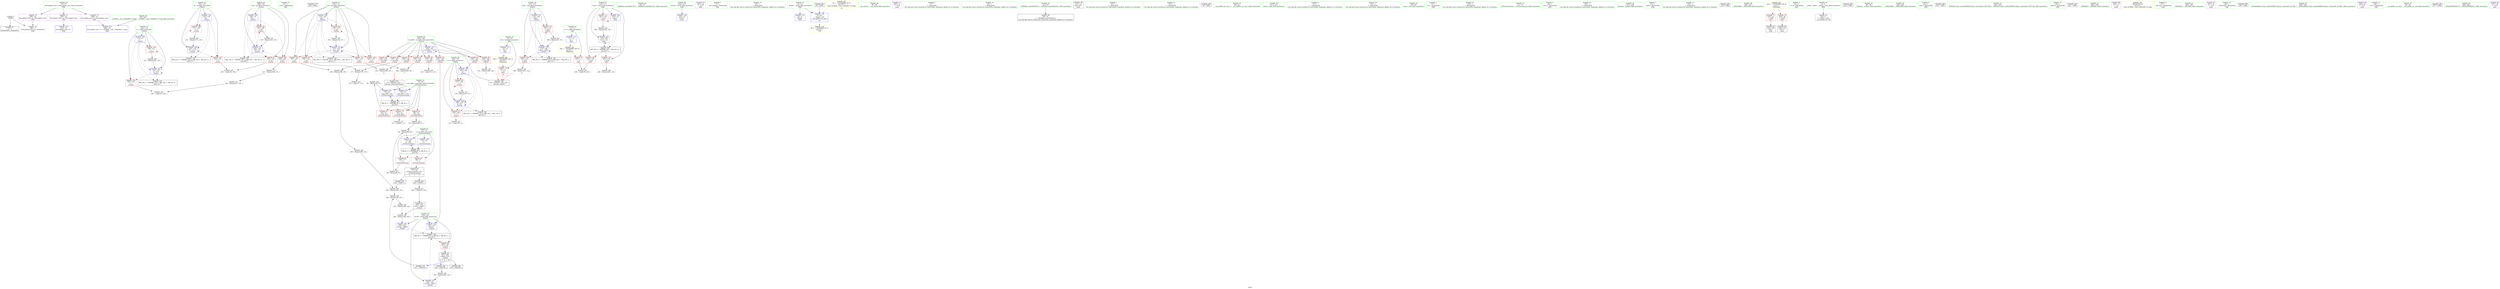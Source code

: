 digraph "SVFG" {
	label="SVFG";

	Node0x55a4ac565da0 [shape=record,color=grey,label="{NodeID: 0\nNullPtr}"];
	Node0x55a4ac565da0 -> Node0x55a4ac574be0[style=solid];
	Node0x55a4ac565da0 -> Node0x55a4ac578ea0[style=solid];
	Node0x55a4ac573390 [shape=record,color=red,label="{NodeID: 97\n164\<--108\n\<--len\n_Z3ansx\n}"];
	Node0x55a4ac573390 -> Node0x55a4ac580930[style=solid];
	Node0x55a4ac571300 [shape=record,color=green,label="{NodeID: 14\n31\<--1\n.str.6\<--dummyObj\nGlob }"];
	Node0x55a4ac2d0cf0 [shape=record,color=black,label="{NodeID: 277\n229 = PHI()\n}"];
	Node0x55a4ac577040 [shape=record,color=grey,label="{NodeID: 194\n93 = Binary(92, 87, )\n}"];
	Node0x55a4ac577040 -> Node0x55a4ac5792e0[style=solid];
	Node0x55a4ac573ef0 [shape=record,color=red,label="{NodeID: 111\n263\<--216\n\<--tnum\nmain\n}"];
	Node0x55a4ac573ef0 -> Node0x55a4ac580330[style=solid];
	Node0x55a4ac572100 [shape=record,color=green,label="{NodeID: 28\n42\<--43\n_ZNSt8ios_base4InitC1Ev\<--_ZNSt8ios_base4InitC1Ev_field_insensitive\n}"];
	Node0x55a4ac59b230 [shape=record,color=black,label="{NodeID: 291\n74 = PHI(192, 202, )\n0th arg _Z10reversenumx }"];
	Node0x55a4ac59b230 -> Node0x55a4ac579070[style=solid];
	Node0x55a4ac57f730 [shape=record,color=grey,label="{NodeID: 208\n188 = Binary(186, 187, )\n}"];
	Node0x55a4ac57f730 -> Node0x55a4ac57f8b0[style=solid];
	Node0x55a4ac579550 [shape=record,color=blue,label="{NodeID: 125\n106\<--126\nh\<--\n_Z3ansx\n}"];
	Node0x55a4ac579550 -> Node0x55a4ac576a10[style=dashed];
	Node0x55a4ac579550 -> Node0x55a4ac576ae0[style=dashed];
	Node0x55a4ac579550 -> Node0x55a4ac5797c0[style=dashed];
	Node0x55a4ac579550 -> Node0x55a4ac5893b0[style=dashed];
	Node0x55a4ac572db0 [shape=record,color=green,label="{NodeID: 42\n112\<--113\ni\<--i_field_insensitive\n_Z3ansx\n}"];
	Node0x55a4ac572db0 -> Node0x55a4ac573870[style=solid];
	Node0x55a4ac572db0 -> Node0x55a4ac573940[style=solid];
	Node0x55a4ac572db0 -> Node0x55a4ac579960[style=solid];
	Node0x55a4ac572db0 -> Node0x55a4ac579b00[style=solid];
	Node0x55a4ac580c30 [shape=record,color=grey,label="{NodeID: 222\n150 = cmp(145, 148, )\n}"];
	Node0x55a4ac57a0b0 [shape=record,color=blue,label="{NodeID: 139\n214\<--12\nretval\<--\nmain\n}"];
	Node0x55a4ac574ae0 [shape=record,color=green,label="{NodeID: 56\n35\<--292\n_GLOBAL__sub_I_GlebsHP_0_0.cpp\<--_GLOBAL__sub_I_GlebsHP_0_0.cpp_field_insensitive\n}"];
	Node0x55a4ac574ae0 -> Node0x55a4ac578da0[style=solid];
	Node0x55a4ac5756d0 [shape=record,color=purple,label="{NodeID: 70\n241\<--29\n\<--.str.5\nmain\n}"];
	Node0x55a4ac5762c0 [shape=record,color=red,label="{NodeID: 84\n209\<--102\n\<--retval\n_Z3ansx\n}"];
	Node0x55a4ac5762c0 -> Node0x55a4ac575050[style=solid];
	Node0x55a4ac5696c0 [shape=record,color=green,label="{NodeID: 1\n7\<--1\n__dso_handle\<--dummyObj\nGlob }"];
	Node0x55a4ac573460 [shape=record,color=red,label="{NodeID: 98\n152\<--110\n\<--pw\n_Z3ansx\n}"];
	Node0x55a4ac573460 -> Node0x55a4ac57f5b0[style=solid];
	Node0x55a4ac571400 [shape=record,color=green,label="{NodeID: 15\n34\<--1\n\<--dummyObj\nCan only get source location for instruction, argument, global var or function.}"];
	Node0x55a4ac59a3e0 [shape=record,color=black,label="{NodeID: 278\n193 = PHI(73, )\n}"];
	Node0x55a4ac59a3e0 -> Node0x55a4ac57efb0[style=solid];
	Node0x55a4ac5771c0 [shape=record,color=grey,label="{NodeID: 195\n181 = Binary(180, 142, )\n|{<s0>4}}"];
	Node0x55a4ac5771c0:s0 -> Node0x55a4ac59b610[style=solid,color=red];
	Node0x55a4ac573fc0 [shape=record,color=blue,label="{NodeID: 112\n8\<--9\n_ZL2pi\<--\nGlob }"];
	Node0x55a4ac572200 [shape=record,color=green,label="{NodeID: 29\n48\<--49\n__cxa_atexit\<--__cxa_atexit_field_insensitive\n}"];
	Node0x55a4ac59b610 [shape=record,color=black,label="{NodeID: 292\n101 = PHI(181, 196, 252, )\n0th arg _Z3ansx }"];
	Node0x55a4ac59b610 -> Node0x55a4ac5793b0[style=solid];
	Node0x55a4ac57f8b0 [shape=record,color=grey,label="{NodeID: 209\n189 = Binary(188, 142, )\n}"];
	Node0x55a4ac57f8b0 -> Node0x55a4ac57efb0[style=solid];
	Node0x55a4ac579620 [shape=record,color=blue,label="{NodeID: 126\n108\<--12\nlen\<--\n_Z3ansx\n}"];
	Node0x55a4ac579620 -> Node0x55a4ac576bb0[style=dashed];
	Node0x55a4ac579620 -> Node0x55a4ac5732c0[style=dashed];
	Node0x55a4ac579620 -> Node0x55a4ac573390[style=dashed];
	Node0x55a4ac579620 -> Node0x55a4ac5796f0[style=dashed];
	Node0x55a4ac579620 -> Node0x55a4ac5898b0[style=dashed];
	Node0x55a4ac572e80 [shape=record,color=green,label="{NodeID: 43\n114\<--115\nhpw\<--hpw_field_insensitive\n_Z3ansx\n}"];
	Node0x55a4ac572e80 -> Node0x55a4ac573a10[style=solid];
	Node0x55a4ac572e80 -> Node0x55a4ac573ae0[style=solid];
	Node0x55a4ac572e80 -> Node0x55a4ac579bd0[style=solid];
	Node0x55a4ac572e80 -> Node0x55a4ac579d70[style=solid];
	Node0x55a4ac580db0 [shape=record,color=grey,label="{NodeID: 223\n131 = cmp(130, 15, )\n}"];
	Node0x55a4ac57a180 [shape=record,color=blue,label="{NodeID: 140\n216\<--12\ntnum\<--\nmain\n}"];
	Node0x55a4ac57a180 -> Node0x55a4ac58c5b0[style=dashed];
	Node0x55a4ac574be0 [shape=record,color=black,label="{NodeID: 57\n2\<--3\ndummyVal\<--dummyVal\n}"];
	Node0x55a4ac5757a0 [shape=record,color=purple,label="{NodeID: 71\n250\<--31\n\<--.str.6\nmain\n}"];
	Node0x55a4ac576390 [shape=record,color=red,label="{NodeID: 85\n119\<--104\n\<--val.addr\n_Z3ansx\n}"];
	Node0x55a4ac576390 -> Node0x55a4ac5807b0[style=solid];
	Node0x55a4ac570370 [shape=record,color=green,label="{NodeID: 2\n9\<--1\n\<--dummyObj\nCan only get source location for instruction, argument, global var or function.}"];
	Node0x55a4ac573530 [shape=record,color=red,label="{NodeID: 99\n176\<--110\n\<--pw\n_Z3ansx\n}"];
	Node0x55a4ac573530 -> Node0x55a4ac577640[style=solid];
	Node0x55a4ac571500 [shape=record,color=green,label="{NodeID: 16\n64\<--1\n\<--dummyObj\nCan only get source location for instruction, argument, global var or function.}"];
	Node0x55a4ac59a5d0 [shape=record,color=black,label="{NodeID: 279\n197 = PHI(100, )\n}"];
	Node0x55a4ac59a5d0 -> Node0x55a4ac577340[style=solid];
	Node0x55a4ac577340 [shape=record,color=grey,label="{NodeID: 196\n198 = Binary(194, 197, )\n}"];
	Node0x55a4ac577340 -> Node0x55a4ac576ec0[style=solid];
	Node0x55a4ac5740c0 [shape=record,color=blue,label="{NodeID: 113\n11\<--12\ntc\<--\nGlob }"];
	Node0x55a4ac5740c0 -> Node0x55a4ac58d8d0[style=dashed];
	Node0x55a4ac572300 [shape=record,color=green,label="{NodeID: 30\n47\<--53\n_ZNSt8ios_base4InitD1Ev\<--_ZNSt8ios_base4InitD1Ev_field_insensitive\n}"];
	Node0x55a4ac572300 -> Node0x55a4ac574db0[style=solid];
	Node0x55a4ac57fa30 [shape=record,color=grey,label="{NodeID: 210\n206 = Binary(199, 205, )\n}"];
	Node0x55a4ac57fa30 -> Node0x55a4ac579fe0[style=solid];
	Node0x55a4ac5796f0 [shape=record,color=blue,label="{NodeID: 127\n108\<--134\nlen\<--inc\n_Z3ansx\n}"];
	Node0x55a4ac5796f0 -> Node0x55a4ac576bb0[style=dashed];
	Node0x55a4ac5796f0 -> Node0x55a4ac5732c0[style=dashed];
	Node0x55a4ac5796f0 -> Node0x55a4ac573390[style=dashed];
	Node0x55a4ac5796f0 -> Node0x55a4ac5796f0[style=dashed];
	Node0x55a4ac5796f0 -> Node0x55a4ac5898b0[style=dashed];
	Node0x55a4ac572f50 [shape=record,color=green,label="{NodeID: 44\n116\<--117\ni5\<--i5_field_insensitive\n_Z3ansx\n}"];
	Node0x55a4ac572f50 -> Node0x55a4ac573bb0[style=solid];
	Node0x55a4ac572f50 -> Node0x55a4ac573c80[style=solid];
	Node0x55a4ac572f50 -> Node0x55a4ac579ca0[style=solid];
	Node0x55a4ac572f50 -> Node0x55a4ac579e40[style=solid];
	Node0x55a4ac580f30 [shape=record,color=grey,label="{NodeID: 224\n236 = cmp(234, 235, )\n}"];
	Node0x55a4ac57a250 [shape=record,color=blue,label="{NodeID: 141\n216\<--264\ntnum\<--inc\nmain\n}"];
	Node0x55a4ac57a250 -> Node0x55a4ac58c5b0[style=dashed];
	Node0x55a4ac574ce0 [shape=record,color=black,label="{NodeID: 58\n213\<--12\nmain_ret\<--\nmain\n}"];
	Node0x55a4ac575870 [shape=record,color=purple,label="{NodeID: 72\n297\<--33\nllvm.global_ctors_0\<--llvm.global_ctors\nGlob }"];
	Node0x55a4ac575870 -> Node0x55a4ac578ca0[style=solid];
	Node0x55a4ac576460 [shape=record,color=red,label="{NodeID: 86\n123\<--104\n\<--val.addr\n_Z3ansx\n}"];
	Node0x55a4ac576460 -> Node0x55a4ac579480[style=solid];
	Node0x55a4ac570400 [shape=record,color=green,label="{NodeID: 3\n12\<--1\n\<--dummyObj\nCan only get source location for instruction, argument, global var or function.}"];
	Node0x55a4ac573600 [shape=record,color=red,label="{NodeID: 100\n187\<--110\n\<--pw\n_Z3ansx\n}"];
	Node0x55a4ac573600 -> Node0x55a4ac57f730[style=solid];
	Node0x55a4ac571600 [shape=record,color=green,label="{NodeID: 17\n87\<--1\n\<--dummyObj\nCan only get source location for instruction, argument, global var or function.}"];
	Node0x55a4ac59a6d0 [shape=record,color=black,label="{NodeID: 280\n45 = PHI()\n}"];
	Node0x55a4ac5774c0 [shape=record,color=grey,label="{NodeID: 197\n90 = Binary(86, 89, )\n}"];
	Node0x55a4ac5774c0 -> Node0x55a4ac579210[style=solid];
	Node0x55a4ac5741c0 [shape=record,color=blue,label="{NodeID: 114\n14\<--15\nval\<--\nGlob }"];
	Node0x55a4ac5741c0 -> Node0x55a4ac58d9b0[style=dashed];
	Node0x55a4ac572400 [shape=record,color=green,label="{NodeID: 31\n60\<--61\n__cxx_global_var_init.1\<--__cxx_global_var_init.1_field_insensitive\n}"];
	Node0x55a4ac57fbb0 [shape=record,color=grey,label="{NodeID: 211\n148 = Binary(147, 149, )\n}"];
	Node0x55a4ac57fbb0 -> Node0x55a4ac580c30[style=solid];
	Node0x55a4ac5797c0 [shape=record,color=blue,label="{NodeID: 128\n106\<--138\nh\<--div\n_Z3ansx\n}"];
	Node0x55a4ac5797c0 -> Node0x55a4ac576a10[style=dashed];
	Node0x55a4ac5797c0 -> Node0x55a4ac576ae0[style=dashed];
	Node0x55a4ac5797c0 -> Node0x55a4ac5797c0[style=dashed];
	Node0x55a4ac5797c0 -> Node0x55a4ac5893b0[style=dashed];
	Node0x55a4ac573020 [shape=record,color=green,label="{NodeID: 45\n211\<--212\nmain\<--main_field_insensitive\n}"];
	Node0x55a4ac574db0 [shape=record,color=black,label="{NodeID: 59\n46\<--47\n\<--_ZNSt8ios_base4InitD1Ev\nCan only get source location for instruction, argument, global var or function.}"];
	Node0x55a4ac575970 [shape=record,color=purple,label="{NodeID: 73\n298\<--33\nllvm.global_ctors_1\<--llvm.global_ctors\nGlob }"];
	Node0x55a4ac575970 -> Node0x55a4ac578da0[style=solid];
	Node0x55a4ac576530 [shape=record,color=red,label="{NodeID: 87\n126\<--104\n\<--val.addr\n_Z3ansx\n}"];
	Node0x55a4ac576530 -> Node0x55a4ac579550[style=solid];
	Node0x55a4ac570490 [shape=record,color=green,label="{NodeID: 4\n15\<--1\n\<--dummyObj\nCan only get source location for instruction, argument, global var or function.}"];
	Node0x55a4ac5736d0 [shape=record,color=red,label="{NodeID: 101\n191\<--110\n\<--pw\n_Z3ansx\n}"];
	Node0x55a4ac5736d0 -> Node0x55a4ac5777c0[style=solid];
	Node0x55a4ac571700 [shape=record,color=green,label="{NodeID: 18\n121\<--1\n\<--dummyObj\nCan only get source location for instruction, argument, global var or function.}"];
	Node0x55a4ac59a7a0 [shape=record,color=black,label="{NodeID: 281\n63 = PHI()\n}"];
	Node0x55a4ac59a7a0 -> Node0x55a4ac578fa0[style=solid];
	Node0x55a4ac577640 [shape=record,color=grey,label="{NodeID: 198\n177 = Binary(175, 176, )\n}"];
	Node0x55a4ac577640 -> Node0x55a4ac580630[style=solid];
	Node0x55a4ac578ca0 [shape=record,color=blue,label="{NodeID: 115\n297\<--34\nllvm.global_ctors_0\<--\nGlob }"];
	Node0x55a4ac572500 [shape=record,color=green,label="{NodeID: 32\n65\<--66\nacos\<--acos_field_insensitive\n}"];
	Node0x55a4ac57fd30 [shape=record,color=grey,label="{NodeID: 212\n202 = Binary(200, 201, )\n|{<s0>7}}"];
	Node0x55a4ac57fd30:s0 -> Node0x55a4ac59b230[style=solid,color=red];
	Node0x55a4ac579890 [shape=record,color=blue,label="{NodeID: 129\n110\<--142\npw\<--\n_Z3ansx\n}"];
	Node0x55a4ac579890 -> Node0x55a4ac573460[style=dashed];
	Node0x55a4ac579890 -> Node0x55a4ac573530[style=dashed];
	Node0x55a4ac579890 -> Node0x55a4ac573600[style=dashed];
	Node0x55a4ac579890 -> Node0x55a4ac5736d0[style=dashed];
	Node0x55a4ac579890 -> Node0x55a4ac5737a0[style=dashed];
	Node0x55a4ac579890 -> Node0x55a4ac579a30[style=dashed];
	Node0x55a4ac579890 -> Node0x55a4ac589db0[style=dashed];
	Node0x55a4ac573120 [shape=record,color=green,label="{NodeID: 46\n214\<--215\nretval\<--retval_field_insensitive\nmain\n}"];
	Node0x55a4ac573120 -> Node0x55a4ac57a0b0[style=solid];
	Node0x55a4ac574eb0 [shape=record,color=black,label="{NodeID: 60\n73\<--96\n_Z10reversenumx_ret\<--\n_Z10reversenumx\n|{<s0>5|<s1>7}}"];
	Node0x55a4ac574eb0:s0 -> Node0x55a4ac59a3e0[style=solid,color=blue];
	Node0x55a4ac574eb0:s1 -> Node0x55a4ac59aa10[style=solid,color=blue];
	Node0x55a4ac58c5b0 [shape=record,color=black,label="{NodeID: 240\nMR_32V_3 = PHI(MR_32V_4, MR_32V_2, )\npts\{217 \}\n}"];
	Node0x55a4ac58c5b0 -> Node0x55a4ac573d50[style=dashed];
	Node0x55a4ac58c5b0 -> Node0x55a4ac573e20[style=dashed];
	Node0x55a4ac58c5b0 -> Node0x55a4ac573ef0[style=dashed];
	Node0x55a4ac58c5b0 -> Node0x55a4ac57a250[style=dashed];
	Node0x55a4ac575a70 [shape=record,color=purple,label="{NodeID: 74\n299\<--33\nllvm.global_ctors_2\<--llvm.global_ctors\nGlob }"];
	Node0x55a4ac575a70 -> Node0x55a4ac578ea0[style=solid];
	Node0x55a4ac576600 [shape=record,color=red,label="{NodeID: 88\n175\<--104\n\<--val.addr\n_Z3ansx\n}"];
	Node0x55a4ac576600 -> Node0x55a4ac577640[style=solid];
	Node0x55a4ac570520 [shape=record,color=green,label="{NodeID: 5\n17\<--1\n.str\<--dummyObj\nGlob }"];
	Node0x55a4ac5737a0 [shape=record,color=red,label="{NodeID: 102\n201\<--110\n\<--pw\n_Z3ansx\n}"];
	Node0x55a4ac5737a0 -> Node0x55a4ac57fd30[style=solid];
	Node0x55a4ac571800 [shape=record,color=green,label="{NodeID: 19\n135\<--1\n\<--dummyObj\nCan only get source location for instruction, argument, global var or function.}"];
	Node0x55a4ac59a870 [shape=record,color=black,label="{NodeID: 282\n182 = PHI(100, )\n}"];
	Node0x55a4ac59a870 -> Node0x55a4ac57ee70[style=solid];
	Node0x55a4ac5777c0 [shape=record,color=grey,label="{NodeID: 199\n192 = Binary(190, 191, )\n|{<s0>5}}"];
	Node0x55a4ac5777c0:s0 -> Node0x55a4ac59b230[style=solid,color=red];
	Node0x55a4ac578da0 [shape=record,color=blue,label="{NodeID: 116\n298\<--35\nllvm.global_ctors_1\<--_GLOBAL__sub_I_GlebsHP_0_0.cpp\nGlob }"];
	Node0x55a4ac572600 [shape=record,color=green,label="{NodeID: 33\n71\<--72\n_Z10reversenumx\<--_Z10reversenumx_field_insensitive\n}"];
	Node0x55a4ac57feb0 [shape=record,color=grey,label="{NodeID: 213\n147 = Binary(146, 135, )\n}"];
	Node0x55a4ac57feb0 -> Node0x55a4ac57fbb0[style=solid];
	Node0x55a4ac579960 [shape=record,color=blue,label="{NodeID: 130\n112\<--12\ni\<--\n_Z3ansx\n}"];
	Node0x55a4ac579960 -> Node0x55a4ac573870[style=dashed];
	Node0x55a4ac579960 -> Node0x55a4ac573940[style=dashed];
	Node0x55a4ac579960 -> Node0x55a4ac579b00[style=dashed];
	Node0x55a4ac579960 -> Node0x55a4ac58a2b0[style=dashed];
	Node0x55a4ac5731f0 [shape=record,color=green,label="{NodeID: 47\n216\<--217\ntnum\<--tnum_field_insensitive\nmain\n}"];
	Node0x55a4ac5731f0 -> Node0x55a4ac573d50[style=solid];
	Node0x55a4ac5731f0 -> Node0x55a4ac573e20[style=solid];
	Node0x55a4ac5731f0 -> Node0x55a4ac573ef0[style=solid];
	Node0x55a4ac5731f0 -> Node0x55a4ac57a180[style=solid];
	Node0x55a4ac5731f0 -> Node0x55a4ac57a250[style=solid];
	Node0x55a4ac5884b0 [shape=record,color=black,label="{NodeID: 227\nMR_4V_3 = PHI(MR_4V_4, MR_4V_2, )\npts\{76 \}\n}"];
	Node0x55a4ac5884b0 -> Node0x55a4ac575eb0[style=dashed];
	Node0x55a4ac5884b0 -> Node0x55a4ac575f80[style=dashed];
	Node0x55a4ac5884b0 -> Node0x55a4ac576050[style=dashed];
	Node0x55a4ac5884b0 -> Node0x55a4ac5792e0[style=dashed];
	Node0x55a4ac574f80 [shape=record,color=black,label="{NodeID: 61\n205\<--204\nconv\<--cmp27\n_Z3ansx\n}"];
	Node0x55a4ac574f80 -> Node0x55a4ac57fa30[style=solid];
	Node0x55a4ac575b70 [shape=record,color=red,label="{NodeID: 75\n235\<--11\n\<--tc\nmain\n}"];
	Node0x55a4ac575b70 -> Node0x55a4ac580f30[style=solid];
	Node0x55a4ac5766d0 [shape=record,color=red,label="{NodeID: 89\n180\<--104\n\<--val.addr\n_Z3ansx\n}"];
	Node0x55a4ac5766d0 -> Node0x55a4ac5771c0[style=solid];
	Node0x55a4ac570d60 [shape=record,color=green,label="{NodeID: 6\n19\<--1\n.str.2\<--dummyObj\nGlob }"];
	Node0x55a4ac573870 [shape=record,color=red,label="{NodeID: 103\n145\<--112\n\<--i\n_Z3ansx\n}"];
	Node0x55a4ac573870 -> Node0x55a4ac580c30[style=solid];
	Node0x55a4ac571900 [shape=record,color=green,label="{NodeID: 20\n142\<--1\n\<--dummyObj\nCan only get source location for instruction, argument, global var or function.}"];
	Node0x55a4ac59aa10 [shape=record,color=black,label="{NodeID: 283\n203 = PHI(73, )\n}"];
	Node0x55a4ac59aa10 -> Node0x55a4ac580ab0[style=solid];
	Node0x55a4ac577940 [shape=record,color=grey,label="{NodeID: 200\n172 = Binary(171, 135, )\n}"];
	Node0x55a4ac577940 -> Node0x55a4ac579e40[style=solid];
	Node0x55a4ac578ea0 [shape=record,color=blue, style = dotted,label="{NodeID: 117\n299\<--3\nllvm.global_ctors_2\<--dummyVal\nGlob }"];
	Node0x55a4ac572700 [shape=record,color=green,label="{NodeID: 34\n75\<--76\nnum.addr\<--num.addr_field_insensitive\n_Z10reversenumx\n}"];
	Node0x55a4ac572700 -> Node0x55a4ac575eb0[style=solid];
	Node0x55a4ac572700 -> Node0x55a4ac575f80[style=solid];
	Node0x55a4ac572700 -> Node0x55a4ac576050[style=solid];
	Node0x55a4ac572700 -> Node0x55a4ac579070[style=solid];
	Node0x55a4ac572700 -> Node0x55a4ac5792e0[style=solid];
	Node0x55a4ac580030 [shape=record,color=grey,label="{NodeID: 214\n134 = Binary(133, 135, )\n}"];
	Node0x55a4ac580030 -> Node0x55a4ac5796f0[style=solid];
	Node0x55a4ac579a30 [shape=record,color=blue,label="{NodeID: 131\n110\<--153\npw\<--mul\n_Z3ansx\n}"];
	Node0x55a4ac579a30 -> Node0x55a4ac573460[style=dashed];
	Node0x55a4ac579a30 -> Node0x55a4ac573530[style=dashed];
	Node0x55a4ac579a30 -> Node0x55a4ac573600[style=dashed];
	Node0x55a4ac579a30 -> Node0x55a4ac5736d0[style=dashed];
	Node0x55a4ac579a30 -> Node0x55a4ac5737a0[style=dashed];
	Node0x55a4ac579a30 -> Node0x55a4ac579a30[style=dashed];
	Node0x55a4ac579a30 -> Node0x55a4ac589db0[style=dashed];
	Node0x55a4ac5742e0 [shape=record,color=green,label="{NodeID: 48\n223\<--224\nfreopen\<--freopen_field_insensitive\n}"];
	Node0x55a4ac5889b0 [shape=record,color=black,label="{NodeID: 228\nMR_6V_3 = PHI(MR_6V_4, MR_6V_2, )\npts\{78 \}\n}"];
	Node0x55a4ac5889b0 -> Node0x55a4ac576120[style=dashed];
	Node0x55a4ac5889b0 -> Node0x55a4ac5761f0[style=dashed];
	Node0x55a4ac5889b0 -> Node0x55a4ac579210[style=dashed];
	Node0x55a4ac575050 [shape=record,color=black,label="{NodeID: 62\n100\<--209\n_Z3ansx_ret\<--\n_Z3ansx\n|{<s0>4|<s1>6|<s2>15}}"];
	Node0x55a4ac575050:s0 -> Node0x55a4ac59a870[style=solid,color=blue];
	Node0x55a4ac575050:s1 -> Node0x55a4ac59a5d0[style=solid,color=blue];
	Node0x55a4ac575050:s2 -> Node0x55a4ac59aec0[style=solid,color=blue];
	Node0x55a4ac575c40 [shape=record,color=red,label="{NodeID: 76\n252\<--14\n\<--val\nmain\n|{<s0>15}}"];
	Node0x55a4ac575c40:s0 -> Node0x55a4ac59b610[style=solid,color=red];
	Node0x55a4ac5767a0 [shape=record,color=red,label="{NodeID: 90\n186\<--104\n\<--val.addr\n_Z3ansx\n}"];
	Node0x55a4ac5767a0 -> Node0x55a4ac57f730[style=solid];
	Node0x55a4ac570df0 [shape=record,color=green,label="{NodeID: 7\n21\<--1\nstdin\<--dummyObj\nGlob }"];
	Node0x55a4ac573940 [shape=record,color=red,label="{NodeID: 104\n156\<--112\n\<--i\n_Z3ansx\n}"];
	Node0x55a4ac573940 -> Node0x55a4ac57f130[style=solid];
	Node0x55a4ac571a00 [shape=record,color=green,label="{NodeID: 21\n149\<--1\n\<--dummyObj\nCan only get source location for instruction, argument, global var or function.}"];
	Node0x55a4ac59ab50 [shape=record,color=black,label="{NodeID: 284\n238 = PHI()\n}"];
	Node0x55a4ac577ac0 [shape=record,color=grey,label="{NodeID: 201\n168 = Binary(167, 87, )\n}"];
	Node0x55a4ac577ac0 -> Node0x55a4ac579d70[style=solid];
	Node0x55a4ac578fa0 [shape=record,color=blue,label="{NodeID: 118\n8\<--63\n_ZL2pi\<--call\n__cxx_global_var_init.1\n|{<s0>19}}"];
	Node0x55a4ac578fa0:s0 -> Node0x55a4ac590810[style=dashed,color=blue];
	Node0x55a4ac5727d0 [shape=record,color=green,label="{NodeID: 35\n77\<--78\nh\<--h_field_insensitive\n_Z10reversenumx\n}"];
	Node0x55a4ac5727d0 -> Node0x55a4ac576120[style=solid];
	Node0x55a4ac5727d0 -> Node0x55a4ac5761f0[style=solid];
	Node0x55a4ac5727d0 -> Node0x55a4ac579140[style=solid];
	Node0x55a4ac5727d0 -> Node0x55a4ac579210[style=solid];
	Node0x55a4ac5801b0 [shape=record,color=grey,label="{NodeID: 215\n138 = Binary(137, 87, )\n}"];
	Node0x55a4ac5801b0 -> Node0x55a4ac5797c0[style=solid];
	Node0x55a4ac579b00 [shape=record,color=blue,label="{NodeID: 132\n112\<--157\ni\<--inc4\n_Z3ansx\n}"];
	Node0x55a4ac579b00 -> Node0x55a4ac573870[style=dashed];
	Node0x55a4ac579b00 -> Node0x55a4ac573940[style=dashed];
	Node0x55a4ac579b00 -> Node0x55a4ac579b00[style=dashed];
	Node0x55a4ac579b00 -> Node0x55a4ac58a2b0[style=dashed];
	Node0x55a4ac5743e0 [shape=record,color=green,label="{NodeID: 49\n230\<--231\n_ZNSirsERi\<--_ZNSirsERi_field_insensitive\n}"];
	Node0x55a4ac588eb0 [shape=record,color=black,label="{NodeID: 229\nMR_8V_3 = PHI(MR_8V_5, MR_8V_2, MR_8V_4, )\npts\{103 \}\n}"];
	Node0x55a4ac588eb0 -> Node0x55a4ac5762c0[style=dashed];
	Node0x55a4ac575120 [shape=record,color=black,label="{NodeID: 63\n222\<--219\ncall\<--\nmain\n}"];
	Node0x55a4ac58d6b0 [shape=record,color=yellow,style=double,label="{NodeID: 243\n2V_1 = ENCHI(MR_2V_0)\npts\{10 \}\nFun[_GLOBAL__sub_I_GlebsHP_0_0.cpp]|{<s0>19}}"];
	Node0x55a4ac58d6b0:s0 -> Node0x55a4ac578fa0[style=dashed,color=red];
	Node0x55a4ac575d10 [shape=record,color=red,label="{NodeID: 77\n219\<--21\n\<--stdin\nmain\n}"];
	Node0x55a4ac575d10 -> Node0x55a4ac575120[style=solid];
	Node0x55a4ac576870 [shape=record,color=red,label="{NodeID: 91\n190\<--104\n\<--val.addr\n_Z3ansx\n}"];
	Node0x55a4ac576870 -> Node0x55a4ac5777c0[style=solid];
	Node0x55a4ac570e80 [shape=record,color=green,label="{NodeID: 8\n22\<--1\n.str.3\<--dummyObj\nGlob }"];
	Node0x55a4ac573a10 [shape=record,color=red,label="{NodeID: 105\n167\<--114\n\<--hpw\n_Z3ansx\n}"];
	Node0x55a4ac573a10 -> Node0x55a4ac577ac0[style=solid];
	Node0x55a4ac571b00 [shape=record,color=green,label="{NodeID: 22\n4\<--6\n_ZStL8__ioinit\<--_ZStL8__ioinit_field_insensitive\nGlob }"];
	Node0x55a4ac571b00 -> Node0x55a4ac5752c0[style=solid];
	Node0x55a4ac59ac20 [shape=record,color=black,label="{NodeID: 285\n242 = PHI()\n}"];
	Node0x55a4ac57ee70 [shape=record,color=grey,label="{NodeID: 202\n183 = Binary(182, 142, )\n}"];
	Node0x55a4ac57ee70 -> Node0x55a4ac579f10[style=solid];
	Node0x55a4ac579070 [shape=record,color=blue,label="{NodeID: 119\n75\<--74\nnum.addr\<--num\n_Z10reversenumx\n}"];
	Node0x55a4ac579070 -> Node0x55a4ac5884b0[style=dashed];
	Node0x55a4ac5728a0 [shape=record,color=green,label="{NodeID: 36\n98\<--99\n_Z3ansx\<--_Z3ansx_field_insensitive\n}"];
	Node0x55a4ac580330 [shape=record,color=grey,label="{NodeID: 216\n264 = Binary(263, 135, )\n}"];
	Node0x55a4ac580330 -> Node0x55a4ac57a250[style=solid];
	Node0x55a4ac579bd0 [shape=record,color=blue,label="{NodeID: 133\n114\<--142\nhpw\<--\n_Z3ansx\n}"];
	Node0x55a4ac579bd0 -> Node0x55a4ac573a10[style=dashed];
	Node0x55a4ac579bd0 -> Node0x55a4ac573ae0[style=dashed];
	Node0x55a4ac579bd0 -> Node0x55a4ac579d70[style=dashed];
	Node0x55a4ac579bd0 -> Node0x55a4ac58a7b0[style=dashed];
	Node0x55a4ac5744e0 [shape=record,color=green,label="{NodeID: 50\n239\<--240\n_ZNSirsERx\<--_ZNSirsERx_field_insensitive\n}"];
	Node0x55a4ac5893b0 [shape=record,color=black,label="{NodeID: 230\nMR_12V_2 = PHI(MR_12V_4, MR_12V_1, MR_12V_4, )\npts\{107 \}\n}"];
	Node0x55a4ac5751f0 [shape=record,color=black,label="{NodeID: 64\n228\<--225\ncall1\<--\nmain\n}"];
	Node0x55a4ac58d7c0 [shape=record,color=yellow,style=double,label="{NodeID: 244\n24V_1 = ENCHI(MR_24V_0)\npts\{1 \}\nFun[main]}"];
	Node0x55a4ac58d7c0 -> Node0x55a4ac575d10[style=dashed];
	Node0x55a4ac58d7c0 -> Node0x55a4ac575de0[style=dashed];
	Node0x55a4ac575de0 [shape=record,color=red,label="{NodeID: 78\n225\<--26\n\<--stdout\nmain\n}"];
	Node0x55a4ac575de0 -> Node0x55a4ac5751f0[style=solid];
	Node0x55a4ac576940 [shape=record,color=red,label="{NodeID: 92\n200\<--104\n\<--val.addr\n_Z3ansx\n}"];
	Node0x55a4ac576940 -> Node0x55a4ac57fd30[style=solid];
	Node0x55a4ac570f10 [shape=record,color=green,label="{NodeID: 9\n24\<--1\n.str.4\<--dummyObj\nGlob }"];
	Node0x55a4ac573ae0 [shape=record,color=red,label="{NodeID: 106\n195\<--114\n\<--hpw\n_Z3ansx\n}"];
	Node0x55a4ac573ae0 -> Node0x55a4ac57f2b0[style=solid];
	Node0x55a4ac571c00 [shape=record,color=green,label="{NodeID: 23\n8\<--10\n_ZL2pi\<--_ZL2pi_field_insensitive\nGlob }"];
	Node0x55a4ac571c00 -> Node0x55a4ac573fc0[style=solid];
	Node0x55a4ac571c00 -> Node0x55a4ac578fa0[style=solid];
	Node0x55a4ac59acf0 [shape=record,color=black,label="{NodeID: 286\n247 = PHI()\n}"];
	Node0x55a4ac57efb0 [shape=record,color=grey,label="{NodeID: 203\n194 = Binary(189, 193, )\n}"];
	Node0x55a4ac57efb0 -> Node0x55a4ac577340[style=solid];
	Node0x55a4ac579140 [shape=record,color=blue,label="{NodeID: 120\n77\<--15\nh\<--\n_Z10reversenumx\n}"];
	Node0x55a4ac579140 -> Node0x55a4ac5889b0[style=dashed];
	Node0x55a4ac5729a0 [shape=record,color=green,label="{NodeID: 37\n102\<--103\nretval\<--retval_field_insensitive\n_Z3ansx\n}"];
	Node0x55a4ac5729a0 -> Node0x55a4ac5762c0[style=solid];
	Node0x55a4ac5729a0 -> Node0x55a4ac579480[style=solid];
	Node0x55a4ac5729a0 -> Node0x55a4ac579f10[style=solid];
	Node0x55a4ac5729a0 -> Node0x55a4ac579fe0[style=solid];
	Node0x55a4ac5804b0 [shape=record,color=grey,label="{NodeID: 217\n83 = cmp(82, 15, )\n}"];
	Node0x55a4ac579ca0 [shape=record,color=blue,label="{NodeID: 134\n116\<--135\ni5\<--\n_Z3ansx\n}"];
	Node0x55a4ac579ca0 -> Node0x55a4ac573bb0[style=dashed];
	Node0x55a4ac579ca0 -> Node0x55a4ac573c80[style=dashed];
	Node0x55a4ac579ca0 -> Node0x55a4ac579e40[style=dashed];
	Node0x55a4ac579ca0 -> Node0x55a4ac58acb0[style=dashed];
	Node0x55a4ac5745e0 [shape=record,color=green,label="{NodeID: 51\n243\<--244\n_ZStlsISt11char_traitsIcEERSt13basic_ostreamIcT_ES5_PKc\<--_ZStlsISt11char_traitsIcEERSt13basic_ostreamIcT_ES5_PKc_field_insensitive\n}"];
	Node0x55a4ac5898b0 [shape=record,color=black,label="{NodeID: 231\nMR_14V_2 = PHI(MR_14V_4, MR_14V_1, MR_14V_4, )\npts\{109 \}\n}"];
	Node0x55a4ac5752c0 [shape=record,color=purple,label="{NodeID: 65\n44\<--4\n\<--_ZStL8__ioinit\n__cxx_global_var_init\n}"];
	Node0x55a4ac58d8d0 [shape=record,color=yellow,style=double,label="{NodeID: 245\n26V_1 = ENCHI(MR_26V_0)\npts\{13 \}\nFun[main]}"];
	Node0x55a4ac58d8d0 -> Node0x55a4ac575b70[style=dashed];
	Node0x55a4ac575eb0 [shape=record,color=red,label="{NodeID: 79\n82\<--75\n\<--num.addr\n_Z10reversenumx\n}"];
	Node0x55a4ac575eb0 -> Node0x55a4ac5804b0[style=solid];
	Node0x55a4ac576a10 [shape=record,color=red,label="{NodeID: 93\n130\<--106\n\<--h\n_Z3ansx\n}"];
	Node0x55a4ac576a10 -> Node0x55a4ac580db0[style=solid];
	Node0x55a4ac570fa0 [shape=record,color=green,label="{NodeID: 10\n26\<--1\nstdout\<--dummyObj\nGlob }"];
	Node0x55a4ac573bb0 [shape=record,color=red,label="{NodeID: 107\n163\<--116\n\<--i5\n_Z3ansx\n}"];
	Node0x55a4ac573bb0 -> Node0x55a4ac580930[style=solid];
	Node0x55a4ac571d00 [shape=record,color=green,label="{NodeID: 24\n11\<--13\ntc\<--tc_field_insensitive\nGlob }"];
	Node0x55a4ac571d00 -> Node0x55a4ac575b70[style=solid];
	Node0x55a4ac571d00 -> Node0x55a4ac5740c0[style=solid];
	Node0x55a4ac59adc0 [shape=record,color=black,label="{NodeID: 287\n251 = PHI()\n}"];
	Node0x55a4ac57f130 [shape=record,color=grey,label="{NodeID: 204\n157 = Binary(156, 135, )\n}"];
	Node0x55a4ac57f130 -> Node0x55a4ac579b00[style=solid];
	Node0x55a4ac579210 [shape=record,color=blue,label="{NodeID: 121\n77\<--90\nh\<--add\n_Z10reversenumx\n}"];
	Node0x55a4ac579210 -> Node0x55a4ac5889b0[style=dashed];
	Node0x55a4ac572a70 [shape=record,color=green,label="{NodeID: 38\n104\<--105\nval.addr\<--val.addr_field_insensitive\n_Z3ansx\n}"];
	Node0x55a4ac572a70 -> Node0x55a4ac576390[style=solid];
	Node0x55a4ac572a70 -> Node0x55a4ac576460[style=solid];
	Node0x55a4ac572a70 -> Node0x55a4ac576530[style=solid];
	Node0x55a4ac572a70 -> Node0x55a4ac576600[style=solid];
	Node0x55a4ac572a70 -> Node0x55a4ac5766d0[style=solid];
	Node0x55a4ac572a70 -> Node0x55a4ac5767a0[style=solid];
	Node0x55a4ac572a70 -> Node0x55a4ac576870[style=solid];
	Node0x55a4ac572a70 -> Node0x55a4ac576940[style=solid];
	Node0x55a4ac572a70 -> Node0x55a4ac5793b0[style=solid];
	Node0x55a4ac580630 [shape=record,color=grey,label="{NodeID: 218\n178 = cmp(177, 15, )\n}"];
	Node0x55a4ac579d70 [shape=record,color=blue,label="{NodeID: 135\n114\<--168\nhpw\<--mul9\n_Z3ansx\n}"];
	Node0x55a4ac579d70 -> Node0x55a4ac573a10[style=dashed];
	Node0x55a4ac579d70 -> Node0x55a4ac573ae0[style=dashed];
	Node0x55a4ac579d70 -> Node0x55a4ac579d70[style=dashed];
	Node0x55a4ac579d70 -> Node0x55a4ac58a7b0[style=dashed];
	Node0x55a4ac5746e0 [shape=record,color=green,label="{NodeID: 52\n248\<--249\n_ZNSolsEi\<--_ZNSolsEi_field_insensitive\n}"];
	Node0x55a4ac589db0 [shape=record,color=black,label="{NodeID: 232\nMR_16V_2 = PHI(MR_16V_4, MR_16V_1, MR_16V_4, )\npts\{111 \}\n}"];
	Node0x55a4ac575390 [shape=record,color=purple,label="{NodeID: 66\n220\<--17\n\<--.str\nmain\n}"];
	Node0x55a4ac58d9b0 [shape=record,color=yellow,style=double,label="{NodeID: 246\n28V_1 = ENCHI(MR_28V_0)\npts\{16 \}\nFun[main]}"];
	Node0x55a4ac58d9b0 -> Node0x55a4ac575c40[style=dashed];
	Node0x55a4ac575f80 [shape=record,color=red,label="{NodeID: 80\n88\<--75\n\<--num.addr\n_Z10reversenumx\n}"];
	Node0x55a4ac575f80 -> Node0x55a4ac576d40[style=solid];
	Node0x55a4ac58f8d0 [shape=record,color=yellow,style=double,label="{NodeID: 260\nRETMU(2V_2)\npts\{10 \}\nFun[_GLOBAL__sub_I_GlebsHP_0_0.cpp]}"];
	Node0x55a4ac576ae0 [shape=record,color=red,label="{NodeID: 94\n137\<--106\n\<--h\n_Z3ansx\n}"];
	Node0x55a4ac576ae0 -> Node0x55a4ac5801b0[style=solid];
	Node0x55a4ac571030 [shape=record,color=green,label="{NodeID: 11\n27\<--1\n_ZSt3cin\<--dummyObj\nGlob }"];
	Node0x55a4ac57cda0 [shape=record,color=grey,label="{NodeID: 191\n86 = Binary(85, 87, )\n}"];
	Node0x55a4ac57cda0 -> Node0x55a4ac5774c0[style=solid];
	Node0x55a4ac573c80 [shape=record,color=red,label="{NodeID: 108\n171\<--116\n\<--i5\n_Z3ansx\n}"];
	Node0x55a4ac573c80 -> Node0x55a4ac577940[style=solid];
	Node0x55a4ac571e00 [shape=record,color=green,label="{NodeID: 25\n14\<--16\nval\<--val_field_insensitive\nGlob }"];
	Node0x55a4ac571e00 -> Node0x55a4ac575c40[style=solid];
	Node0x55a4ac571e00 -> Node0x55a4ac5741c0[style=solid];
	Node0x55a4ac59aec0 [shape=record,color=black,label="{NodeID: 288\n253 = PHI(100, )\n}"];
	Node0x55a4ac57f2b0 [shape=record,color=grey,label="{NodeID: 205\n196 = Binary(195, 142, )\n|{<s0>6}}"];
	Node0x55a4ac57f2b0:s0 -> Node0x55a4ac59b610[style=solid,color=red];
	Node0x55a4ac5792e0 [shape=record,color=blue,label="{NodeID: 122\n75\<--93\nnum.addr\<--div\n_Z10reversenumx\n}"];
	Node0x55a4ac5792e0 -> Node0x55a4ac5884b0[style=dashed];
	Node0x55a4ac572b40 [shape=record,color=green,label="{NodeID: 39\n106\<--107\nh\<--h_field_insensitive\n_Z3ansx\n}"];
	Node0x55a4ac572b40 -> Node0x55a4ac576a10[style=solid];
	Node0x55a4ac572b40 -> Node0x55a4ac576ae0[style=solid];
	Node0x55a4ac572b40 -> Node0x55a4ac579550[style=solid];
	Node0x55a4ac572b40 -> Node0x55a4ac5797c0[style=solid];
	Node0x55a4ac5807b0 [shape=record,color=grey,label="{NodeID: 219\n120 = cmp(119, 121, )\n}"];
	Node0x55a4ac579e40 [shape=record,color=blue,label="{NodeID: 136\n116\<--172\ni5\<--inc11\n_Z3ansx\n}"];
	Node0x55a4ac579e40 -> Node0x55a4ac573bb0[style=dashed];
	Node0x55a4ac579e40 -> Node0x55a4ac573c80[style=dashed];
	Node0x55a4ac579e40 -> Node0x55a4ac579e40[style=dashed];
	Node0x55a4ac579e40 -> Node0x55a4ac58acb0[style=dashed];
	Node0x55a4ac5747e0 [shape=record,color=green,label="{NodeID: 53\n255\<--256\n_ZNSolsEx\<--_ZNSolsEx_field_insensitive\n}"];
	Node0x55a4ac58a2b0 [shape=record,color=black,label="{NodeID: 233\nMR_18V_2 = PHI(MR_18V_4, MR_18V_1, MR_18V_4, )\npts\{113 \}\n}"];
	Node0x55a4ac575460 [shape=record,color=purple,label="{NodeID: 67\n221\<--19\n\<--.str.2\nmain\n}"];
	Node0x55a4ac576050 [shape=record,color=red,label="{NodeID: 81\n92\<--75\n\<--num.addr\n_Z10reversenumx\n}"];
	Node0x55a4ac576050 -> Node0x55a4ac577040[style=solid];
	Node0x55a4ac576bb0 [shape=record,color=red,label="{NodeID: 95\n133\<--108\n\<--len\n_Z3ansx\n}"];
	Node0x55a4ac576bb0 -> Node0x55a4ac580030[style=solid];
	Node0x55a4ac571100 [shape=record,color=green,label="{NodeID: 12\n28\<--1\n_ZSt4cout\<--dummyObj\nGlob }"];
	Node0x55a4ac576d40 [shape=record,color=grey,label="{NodeID: 192\n89 = Binary(88, 87, )\n}"];
	Node0x55a4ac576d40 -> Node0x55a4ac5774c0[style=solid];
	Node0x55a4ac573d50 [shape=record,color=red,label="{NodeID: 109\n234\<--216\n\<--tnum\nmain\n}"];
	Node0x55a4ac573d50 -> Node0x55a4ac580f30[style=solid];
	Node0x55a4ac571f00 [shape=record,color=green,label="{NodeID: 26\n33\<--37\nllvm.global_ctors\<--llvm.global_ctors_field_insensitive\nGlob }"];
	Node0x55a4ac571f00 -> Node0x55a4ac575870[style=solid];
	Node0x55a4ac571f00 -> Node0x55a4ac575970[style=solid];
	Node0x55a4ac571f00 -> Node0x55a4ac575a70[style=solid];
	Node0x55a4ac59b090 [shape=record,color=black,label="{NodeID: 289\n254 = PHI()\n}"];
	Node0x55a4ac57f430 [shape=record,color=grey,label="{NodeID: 206\n246 = Binary(245, 135, )\n}"];
	Node0x55a4ac5793b0 [shape=record,color=blue,label="{NodeID: 123\n104\<--101\nval.addr\<--val\n_Z3ansx\n}"];
	Node0x55a4ac5793b0 -> Node0x55a4ac576390[style=dashed];
	Node0x55a4ac5793b0 -> Node0x55a4ac576460[style=dashed];
	Node0x55a4ac5793b0 -> Node0x55a4ac576530[style=dashed];
	Node0x55a4ac5793b0 -> Node0x55a4ac576600[style=dashed];
	Node0x55a4ac5793b0 -> Node0x55a4ac5766d0[style=dashed];
	Node0x55a4ac5793b0 -> Node0x55a4ac5767a0[style=dashed];
	Node0x55a4ac5793b0 -> Node0x55a4ac576870[style=dashed];
	Node0x55a4ac5793b0 -> Node0x55a4ac576940[style=dashed];
	Node0x55a4ac572c10 [shape=record,color=green,label="{NodeID: 40\n108\<--109\nlen\<--len_field_insensitive\n_Z3ansx\n}"];
	Node0x55a4ac572c10 -> Node0x55a4ac576bb0[style=solid];
	Node0x55a4ac572c10 -> Node0x55a4ac5732c0[style=solid];
	Node0x55a4ac572c10 -> Node0x55a4ac573390[style=solid];
	Node0x55a4ac572c10 -> Node0x55a4ac579620[style=solid];
	Node0x55a4ac572c10 -> Node0x55a4ac5796f0[style=solid];
	Node0x55a4ac580930 [shape=record,color=grey,label="{NodeID: 220\n165 = cmp(163, 164, )\n}"];
	Node0x55a4ac579f10 [shape=record,color=blue,label="{NodeID: 137\n102\<--183\nretval\<--add15\n_Z3ansx\n}"];
	Node0x55a4ac579f10 -> Node0x55a4ac588eb0[style=dashed];
	Node0x55a4ac5748e0 [shape=record,color=green,label="{NodeID: 54\n258\<--259\n_ZSt4endlIcSt11char_traitsIcEERSt13basic_ostreamIT_T0_ES6_\<--_ZSt4endlIcSt11char_traitsIcEERSt13basic_ostreamIT_T0_ES6__field_insensitive\n}"];
	Node0x55a4ac58a7b0 [shape=record,color=black,label="{NodeID: 234\nMR_20V_2 = PHI(MR_20V_4, MR_20V_1, MR_20V_4, )\npts\{115 \}\n}"];
	Node0x55a4ac575530 [shape=record,color=purple,label="{NodeID: 68\n226\<--22\n\<--.str.3\nmain\n}"];
	Node0x55a4ac576120 [shape=record,color=red,label="{NodeID: 82\n85\<--77\n\<--h\n_Z10reversenumx\n}"];
	Node0x55a4ac576120 -> Node0x55a4ac57cda0[style=solid];
	Node0x55a4ac5732c0 [shape=record,color=red,label="{NodeID: 96\n146\<--108\n\<--len\n_Z3ansx\n}"];
	Node0x55a4ac5732c0 -> Node0x55a4ac57feb0[style=solid];
	Node0x55a4ac571200 [shape=record,color=green,label="{NodeID: 13\n29\<--1\n.str.5\<--dummyObj\nGlob }"];
	Node0x55a4ac590810 [shape=record,color=yellow,style=double,label="{NodeID: 276\n2V_2 = CSCHI(MR_2V_1)\npts\{10 \}\nCS[]}"];
	Node0x55a4ac576ec0 [shape=record,color=grey,label="{NodeID: 193\n199 = Binary(198, 142, )\n}"];
	Node0x55a4ac576ec0 -> Node0x55a4ac57fa30[style=solid];
	Node0x55a4ac573e20 [shape=record,color=red,label="{NodeID: 110\n245\<--216\n\<--tnum\nmain\n}"];
	Node0x55a4ac573e20 -> Node0x55a4ac57f430[style=solid];
	Node0x55a4ac572000 [shape=record,color=green,label="{NodeID: 27\n38\<--39\n__cxx_global_var_init\<--__cxx_global_var_init_field_insensitive\n}"];
	Node0x55a4ac59b160 [shape=record,color=black,label="{NodeID: 290\n257 = PHI()\n}"];
	Node0x55a4ac57f5b0 [shape=record,color=grey,label="{NodeID: 207\n153 = Binary(152, 87, )\n}"];
	Node0x55a4ac57f5b0 -> Node0x55a4ac579a30[style=solid];
	Node0x55a4ac579480 [shape=record,color=blue,label="{NodeID: 124\n102\<--123\nretval\<--\n_Z3ansx\n}"];
	Node0x55a4ac579480 -> Node0x55a4ac588eb0[style=dashed];
	Node0x55a4ac572ce0 [shape=record,color=green,label="{NodeID: 41\n110\<--111\npw\<--pw_field_insensitive\n_Z3ansx\n}"];
	Node0x55a4ac572ce0 -> Node0x55a4ac573460[style=solid];
	Node0x55a4ac572ce0 -> Node0x55a4ac573530[style=solid];
	Node0x55a4ac572ce0 -> Node0x55a4ac573600[style=solid];
	Node0x55a4ac572ce0 -> Node0x55a4ac5736d0[style=solid];
	Node0x55a4ac572ce0 -> Node0x55a4ac5737a0[style=solid];
	Node0x55a4ac572ce0 -> Node0x55a4ac579890[style=solid];
	Node0x55a4ac572ce0 -> Node0x55a4ac579a30[style=solid];
	Node0x55a4ac580ab0 [shape=record,color=grey,label="{NodeID: 221\n204 = cmp(203, 142, )\n}"];
	Node0x55a4ac580ab0 -> Node0x55a4ac574f80[style=solid];
	Node0x55a4ac579fe0 [shape=record,color=blue,label="{NodeID: 138\n102\<--206\nretval\<--add28\n_Z3ansx\n}"];
	Node0x55a4ac579fe0 -> Node0x55a4ac588eb0[style=dashed];
	Node0x55a4ac5749e0 [shape=record,color=green,label="{NodeID: 55\n260\<--261\n_ZNSolsEPFRSoS_E\<--_ZNSolsEPFRSoS_E_field_insensitive\n}"];
	Node0x55a4ac58acb0 [shape=record,color=black,label="{NodeID: 235\nMR_22V_2 = PHI(MR_22V_4, MR_22V_1, MR_22V_4, )\npts\{117 \}\n}"];
	Node0x55a4ac575600 [shape=record,color=purple,label="{NodeID: 69\n227\<--24\n\<--.str.4\nmain\n}"];
	Node0x55a4ac5761f0 [shape=record,color=red,label="{NodeID: 83\n96\<--77\n\<--h\n_Z10reversenumx\n}"];
	Node0x55a4ac5761f0 -> Node0x55a4ac574eb0[style=solid];
}
